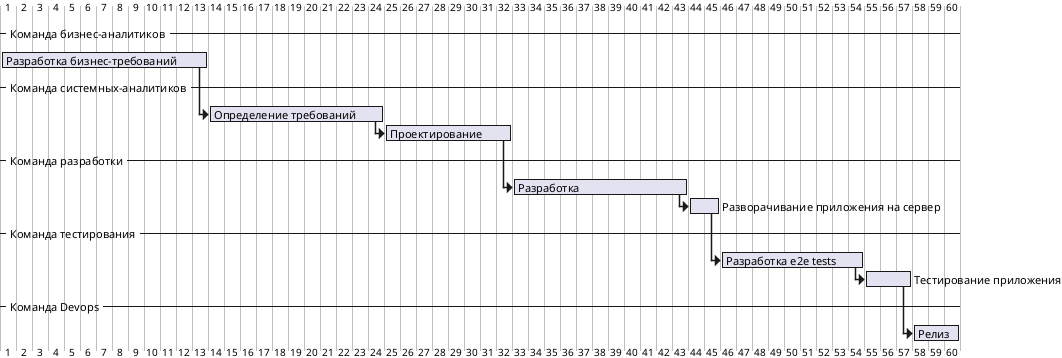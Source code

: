 @startgantt

-- Команда бизнес-аналитиков --
[Разработка бизнес-требований] as [BA] lasts 13 days

-- Команда системных-аналитиков --
[Определение требований] as [SA1] lasts 11 days
[SA1] starts after [BA]'s end
[Проектирование] as [SA2] lasts 8 days
[SA2] starts after [SA1]'s end

-- Команда разработки --
[Разработка] as [Dev] lasts 11 days
[Dev] starts after [SA2]'s end
[Разворачивание приложения на сервер] as [Deploy] lasts 2 days
[Deploy] starts after [Dev]'s end

-- Команда тестирования --
[Разработка e2e tests] as [Testing1] lasts 9 days
[Testing1] starts after [Deploy]'s end

[Тестирование приложения] as [Testing2] lasts 3 days
[Testing2] starts after [Testing1]'s end

-- Команда Devops --
[Релиз] as [ProdRelease] lasts 3 days
[ProdRelease] starts after [Testing2]'s end

@endgantt


